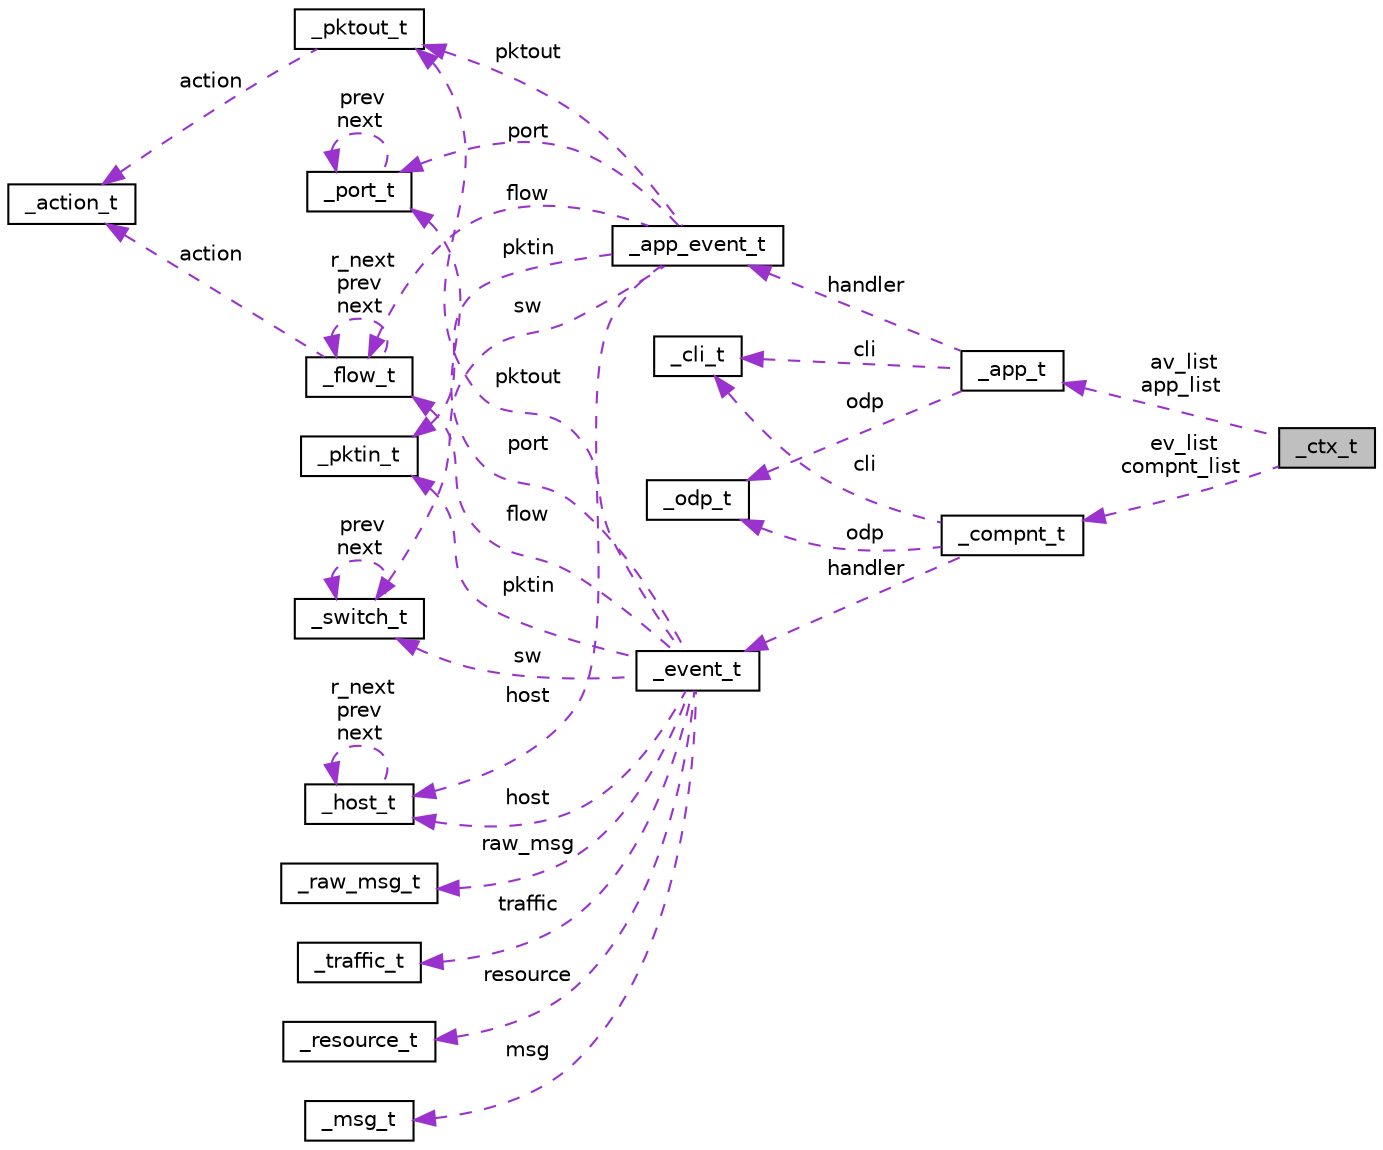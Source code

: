 digraph "_ctx_t"
{
  edge [fontname="Helvetica",fontsize="10",labelfontname="Helvetica",labelfontsize="10"];
  node [fontname="Helvetica",fontsize="10",shape=record];
  rankdir="LR";
  Node1 [label="_ctx_t",height=0.2,width=0.4,color="black", fillcolor="grey75", style="filled", fontcolor="black"];
  Node2 -> Node1 [dir="back",color="darkorchid3",fontsize="10",style="dashed",label=" av_list\napp_list" ,fontname="Helvetica"];
  Node2 [label="_app_t",height=0.2,width=0.4,color="black", fillcolor="white", style="filled",URL="$struct__app__t.html",tooltip="The structure of an application. "];
  Node3 -> Node2 [dir="back",color="darkorchid3",fontsize="10",style="dashed",label=" handler" ,fontname="Helvetica"];
  Node3 [label="_app_event_t",height=0.2,width=0.4,color="black", fillcolor="white", style="filled",URL="$struct__app__event__t.html",tooltip="The structure of an app event (read-only) "];
  Node4 -> Node3 [dir="back",color="darkorchid3",fontsize="10",style="dashed",label=" host" ,fontname="Helvetica"];
  Node4 [label="_host_t",height=0.2,width=0.4,color="black", fillcolor="white", style="filled",URL="$struct__host__t.html",tooltip="The structure of a host. "];
  Node4 -> Node4 [dir="back",color="darkorchid3",fontsize="10",style="dashed",label=" r_next\nprev\nnext" ,fontname="Helvetica"];
  Node5 -> Node3 [dir="back",color="darkorchid3",fontsize="10",style="dashed",label=" pktout" ,fontname="Helvetica"];
  Node5 [label="_pktout_t",height=0.2,width=0.4,color="black", fillcolor="white", style="filled",URL="$struct__pktout__t.html",tooltip="The structure of an outgoing packet. "];
  Node6 -> Node5 [dir="back",color="darkorchid3",fontsize="10",style="dashed",label=" action" ,fontname="Helvetica"];
  Node6 [label="_action_t",height=0.2,width=0.4,color="black", fillcolor="white", style="filled",URL="$struct__action__t.html",tooltip="The structure of an action. "];
  Node7 -> Node3 [dir="back",color="darkorchid3",fontsize="10",style="dashed",label=" flow" ,fontname="Helvetica"];
  Node7 [label="_flow_t",height=0.2,width=0.4,color="black", fillcolor="white", style="filled",URL="$struct__flow__t.html",tooltip="The structure of a flow. "];
  Node6 -> Node7 [dir="back",color="darkorchid3",fontsize="10",style="dashed",label=" action" ,fontname="Helvetica"];
  Node7 -> Node7 [dir="back",color="darkorchid3",fontsize="10",style="dashed",label=" r_next\nprev\nnext" ,fontname="Helvetica"];
  Node8 -> Node3 [dir="back",color="darkorchid3",fontsize="10",style="dashed",label=" pktin" ,fontname="Helvetica"];
  Node8 [label="_pktin_t",height=0.2,width=0.4,color="black", fillcolor="white", style="filled",URL="$struct__pktin__t.html",tooltip="The structure of an incoming packet. "];
  Node9 -> Node3 [dir="back",color="darkorchid3",fontsize="10",style="dashed",label=" port" ,fontname="Helvetica"];
  Node9 [label="_port_t",height=0.2,width=0.4,color="black", fillcolor="white", style="filled",URL="$struct__port__t.html",tooltip="The structure of a port. "];
  Node9 -> Node9 [dir="back",color="darkorchid3",fontsize="10",style="dashed",label=" prev\nnext" ,fontname="Helvetica"];
  Node10 -> Node3 [dir="back",color="darkorchid3",fontsize="10",style="dashed",label=" sw" ,fontname="Helvetica"];
  Node10 [label="_switch_t",height=0.2,width=0.4,color="black", fillcolor="white", style="filled",URL="$struct__switch__t.html",tooltip="The structure of a switch. "];
  Node10 -> Node10 [dir="back",color="darkorchid3",fontsize="10",style="dashed",label=" prev\nnext" ,fontname="Helvetica"];
  Node11 -> Node2 [dir="back",color="darkorchid3",fontsize="10",style="dashed",label=" cli" ,fontname="Helvetica"];
  Node11 [label="_cli_t",height=0.2,width=0.4,color="black", fillcolor="white", style="filled",URL="$struct__cli__t.html",tooltip="The context structure of the CLI. "];
  Node12 -> Node2 [dir="back",color="darkorchid3",fontsize="10",style="dashed",label=" odp" ,fontname="Helvetica"];
  Node12 [label="_odp_t",height=0.2,width=0.4,color="black", fillcolor="white", style="filled",URL="$struct__odp__t.html",tooltip="The structure of an operator-defined policy. "];
  Node13 -> Node1 [dir="back",color="darkorchid3",fontsize="10",style="dashed",label=" ev_list\ncompnt_list" ,fontname="Helvetica"];
  Node13 [label="_compnt_t",height=0.2,width=0.4,color="black", fillcolor="white", style="filled",URL="$struct__compnt__t.html",tooltip="The structure of a component. "];
  Node11 -> Node13 [dir="back",color="darkorchid3",fontsize="10",style="dashed",label=" cli" ,fontname="Helvetica"];
  Node14 -> Node13 [dir="back",color="darkorchid3",fontsize="10",style="dashed",label=" handler" ,fontname="Helvetica"];
  Node14 [label="_event_t",height=0.2,width=0.4,color="black", fillcolor="white", style="filled",URL="$struct__event__t.html",tooltip="The structure of an event (read-only) "];
  Node4 -> Node14 [dir="back",color="darkorchid3",fontsize="10",style="dashed",label=" host" ,fontname="Helvetica"];
  Node5 -> Node14 [dir="back",color="darkorchid3",fontsize="10",style="dashed",label=" pktout" ,fontname="Helvetica"];
  Node7 -> Node14 [dir="back",color="darkorchid3",fontsize="10",style="dashed",label=" flow" ,fontname="Helvetica"];
  Node15 -> Node14 [dir="back",color="darkorchid3",fontsize="10",style="dashed",label=" msg" ,fontname="Helvetica"];
  Node15 [label="_msg_t",height=0.2,width=0.4,color="black", fillcolor="white", style="filled",URL="$struct__msg__t.html",tooltip="The structure of a message. "];
  Node16 -> Node14 [dir="back",color="darkorchid3",fontsize="10",style="dashed",label=" raw_msg" ,fontname="Helvetica"];
  Node16 [label="_raw_msg_t",height=0.2,width=0.4,color="black", fillcolor="white", style="filled",URL="$struct__raw__msg__t.html",tooltip="The structure of a raw message. "];
  Node17 -> Node14 [dir="back",color="darkorchid3",fontsize="10",style="dashed",label=" traffic" ,fontname="Helvetica"];
  Node17 [label="_traffic_t",height=0.2,width=0.4,color="black", fillcolor="white", style="filled",URL="$struct__traffic__t.html",tooltip="The structure of traffic usage. "];
  Node18 -> Node14 [dir="back",color="darkorchid3",fontsize="10",style="dashed",label=" resource" ,fontname="Helvetica"];
  Node18 [label="_resource_t",height=0.2,width=0.4,color="black", fillcolor="white", style="filled",URL="$struct__resource__t.html",tooltip="The structure of resource usage. "];
  Node8 -> Node14 [dir="back",color="darkorchid3",fontsize="10",style="dashed",label=" pktin" ,fontname="Helvetica"];
  Node9 -> Node14 [dir="back",color="darkorchid3",fontsize="10",style="dashed",label=" port" ,fontname="Helvetica"];
  Node10 -> Node14 [dir="back",color="darkorchid3",fontsize="10",style="dashed",label=" sw" ,fontname="Helvetica"];
  Node12 -> Node13 [dir="back",color="darkorchid3",fontsize="10",style="dashed",label=" odp" ,fontname="Helvetica"];
}
